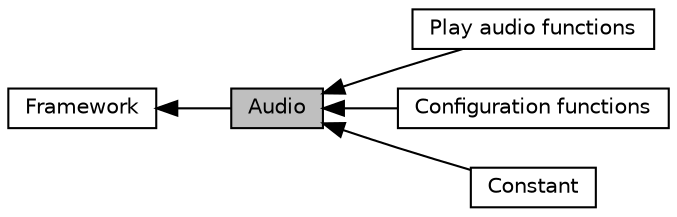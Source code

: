 digraph "Audio"
{
  edge [fontname="Helvetica",fontsize="10",labelfontname="Helvetica",labelfontsize="10"];
  node [fontname="Helvetica",fontsize="10",shape=record];
  rankdir=LR;
  Node1 [label="Framework",height=0.2,width=0.4,color="black", fillcolor="white", style="filled",URL="$group___framework.html"];
  Node4 [label="Play audio functions",height=0.2,width=0.4,color="black", fillcolor="white", style="filled",URL="$group___audio___play.html",tooltip="Audio functions. "];
  Node3 [label="Configuration functions",height=0.2,width=0.4,color="black", fillcolor="white", style="filled",URL="$group___audio___init.html",tooltip="Audio configuration functions. "];
  Node2 [label="Constant",height=0.2,width=0.4,color="black", fillcolor="white", style="filled",URL="$group___constant.html",tooltip="Define audio frequency and DMA frequency. "];
  Node0 [label="Audio",height=0.2,width=0.4,color="black", fillcolor="grey75", style="filled", fontcolor="black"];
  Node1->Node0 [shape=plaintext, dir="back", style="solid"];
  Node0->Node2 [shape=plaintext, dir="back", style="solid"];
  Node0->Node3 [shape=plaintext, dir="back", style="solid"];
  Node0->Node4 [shape=plaintext, dir="back", style="solid"];
}
